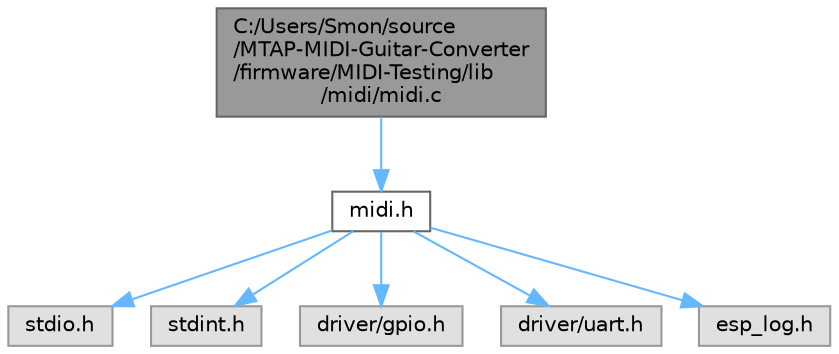 digraph "C:/Users/Smon/source/MTAP-MIDI-Guitar-Converter/firmware/MIDI-Testing/lib/midi/midi.c"
{
 // LATEX_PDF_SIZE
  bgcolor="transparent";
  edge [fontname=Helvetica,fontsize=10,labelfontname=Helvetica,labelfontsize=10];
  node [fontname=Helvetica,fontsize=10,shape=box,height=0.2,width=0.4];
  Node1 [label="C:/Users/Smon/source\l/MTAP-MIDI-Guitar-Converter\l/firmware/MIDI-Testing/lib\l/midi/midi.c",height=0.2,width=0.4,color="gray40", fillcolor="grey60", style="filled", fontcolor="black",tooltip="MIDI driver for ESP32."];
  Node1 -> Node2 [color="steelblue1",style="solid"];
  Node2 [label="midi.h",height=0.2,width=0.4,color="grey40", fillcolor="white", style="filled",URL="$midi_8h.html",tooltip="midi driver for esp32"];
  Node2 -> Node3 [color="steelblue1",style="solid"];
  Node3 [label="stdio.h",height=0.2,width=0.4,color="grey60", fillcolor="#E0E0E0", style="filled",tooltip=" "];
  Node2 -> Node4 [color="steelblue1",style="solid"];
  Node4 [label="stdint.h",height=0.2,width=0.4,color="grey60", fillcolor="#E0E0E0", style="filled",tooltip=" "];
  Node2 -> Node5 [color="steelblue1",style="solid"];
  Node5 [label="driver/gpio.h",height=0.2,width=0.4,color="grey60", fillcolor="#E0E0E0", style="filled",tooltip=" "];
  Node2 -> Node6 [color="steelblue1",style="solid"];
  Node6 [label="driver/uart.h",height=0.2,width=0.4,color="grey60", fillcolor="#E0E0E0", style="filled",tooltip=" "];
  Node2 -> Node7 [color="steelblue1",style="solid"];
  Node7 [label="esp_log.h",height=0.2,width=0.4,color="grey60", fillcolor="#E0E0E0", style="filled",tooltip=" "];
}
